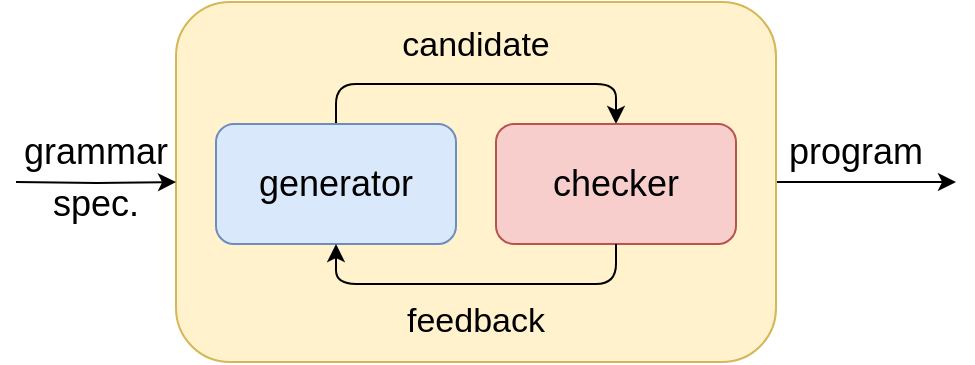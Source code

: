 <mxfile version="14.6.9" type="device"><diagram id="FJqQ-7ytOSjVk7B-EDFn" name="Page-1"><mxGraphModel dx="616" dy="868" grid="1" gridSize="10" guides="1" tooltips="1" connect="1" arrows="1" fold="1" page="1" pageScale="1" pageWidth="850" pageHeight="1100" math="0" shadow="0"><root><mxCell id="0"/><mxCell id="1" parent="0"/><mxCell id="UgwVQUEVKoRi5pojb2MT-13" style="edgeStyle=orthogonalEdgeStyle;rounded=1;orthogonalLoop=1;jettySize=auto;html=1;exitX=1;exitY=0.5;exitDx=0;exitDy=0;fontSize=18;" parent="1" source="UgwVQUEVKoRi5pojb2MT-7" edge="1"><mxGeometry relative="1" as="geometry"><mxPoint x="570" y="350" as="targetPoint"/></mxGeometry></mxCell><mxCell id="UgwVQUEVKoRi5pojb2MT-7" value="" style="rounded=1;whiteSpace=wrap;html=1;fontSize=18;fillColor=#fff2cc;strokeColor=#d6b656;" parent="1" vertex="1"><mxGeometry x="180" y="260" width="300" height="180" as="geometry"/></mxCell><mxCell id="UgwVQUEVKoRi5pojb2MT-3" style="edgeStyle=orthogonalEdgeStyle;rounded=1;orthogonalLoop=1;jettySize=auto;html=1;exitX=0.5;exitY=0;exitDx=0;exitDy=0;entryX=0.5;entryY=0;entryDx=0;entryDy=0;fontSize=18;elbow=vertical;" parent="1" source="UgwVQUEVKoRi5pojb2MT-1" target="UgwVQUEVKoRi5pojb2MT-2" edge="1"><mxGeometry relative="1" as="geometry"><Array as="points"><mxPoint x="260" y="301"/><mxPoint x="400" y="301"/></Array></mxGeometry></mxCell><mxCell id="UgwVQUEVKoRi5pojb2MT-5" style="edgeStyle=orthogonalEdgeStyle;rounded=1;orthogonalLoop=1;jettySize=auto;html=1;fontSize=18;" parent="1" target="UgwVQUEVKoRi5pojb2MT-7" edge="1"><mxGeometry relative="1" as="geometry"><mxPoint x="110" y="360" as="targetPoint"/><mxPoint x="100" y="350" as="sourcePoint"/></mxGeometry></mxCell><mxCell id="UgwVQUEVKoRi5pojb2MT-1" value="generator" style="rounded=1;whiteSpace=wrap;html=1;fontSize=18;fillColor=#dae8fc;strokeColor=#6c8ebf;" parent="1" vertex="1"><mxGeometry x="200" y="321" width="120" height="60" as="geometry"/></mxCell><mxCell id="UgwVQUEVKoRi5pojb2MT-2" value="checker" style="rounded=1;whiteSpace=wrap;html=1;fontSize=18;fillColor=#f8cecc;strokeColor=#b85450;" parent="1" vertex="1"><mxGeometry x="340" y="321" width="120" height="60" as="geometry"/></mxCell><mxCell id="UgwVQUEVKoRi5pojb2MT-4" style="edgeStyle=orthogonalEdgeStyle;rounded=1;orthogonalLoop=1;jettySize=auto;html=1;exitX=0.5;exitY=1;exitDx=0;exitDy=0;entryX=0.5;entryY=1;entryDx=0;entryDy=0;fontSize=18;elbow=vertical;" parent="1" source="UgwVQUEVKoRi5pojb2MT-2" target="UgwVQUEVKoRi5pojb2MT-1" edge="1"><mxGeometry relative="1" as="geometry"><mxPoint x="270" y="331" as="sourcePoint"/><mxPoint x="460" y="331" as="targetPoint"/></mxGeometry></mxCell><mxCell id="UgwVQUEVKoRi5pojb2MT-6" value="grammar" style="text;html=1;strokeColor=none;fillColor=none;align=center;verticalAlign=middle;whiteSpace=wrap;rounded=0;fontSize=18;" parent="1" vertex="1"><mxGeometry x="120" y="325" width="40" height="20" as="geometry"/></mxCell><mxCell id="UgwVQUEVKoRi5pojb2MT-10" value="spec." style="text;html=1;strokeColor=none;fillColor=none;align=center;verticalAlign=middle;whiteSpace=wrap;rounded=0;fontSize=18;" parent="1" vertex="1"><mxGeometry x="120" y="351" width="40" height="20" as="geometry"/></mxCell><mxCell id="UgwVQUEVKoRi5pojb2MT-14" value="program" style="text;html=1;strokeColor=none;fillColor=none;align=center;verticalAlign=middle;whiteSpace=wrap;rounded=0;fontSize=18;" parent="1" vertex="1"><mxGeometry x="500" y="325" width="40" height="20" as="geometry"/></mxCell><mxCell id="DNuIM1NTsGAuJjsDK3e7-1" value="candidate" style="text;html=1;strokeColor=none;fillColor=none;align=center;verticalAlign=middle;whiteSpace=wrap;rounded=0;fontSize=17;" parent="1" vertex="1"><mxGeometry x="310" y="272" width="40" height="20" as="geometry"/></mxCell><mxCell id="DNuIM1NTsGAuJjsDK3e7-2" value="feedback" style="text;html=1;strokeColor=none;fillColor=none;align=center;verticalAlign=middle;whiteSpace=wrap;rounded=0;fontSize=17;" parent="1" vertex="1"><mxGeometry x="310" y="410" width="40" height="20" as="geometry"/></mxCell></root></mxGraphModel></diagram></mxfile>